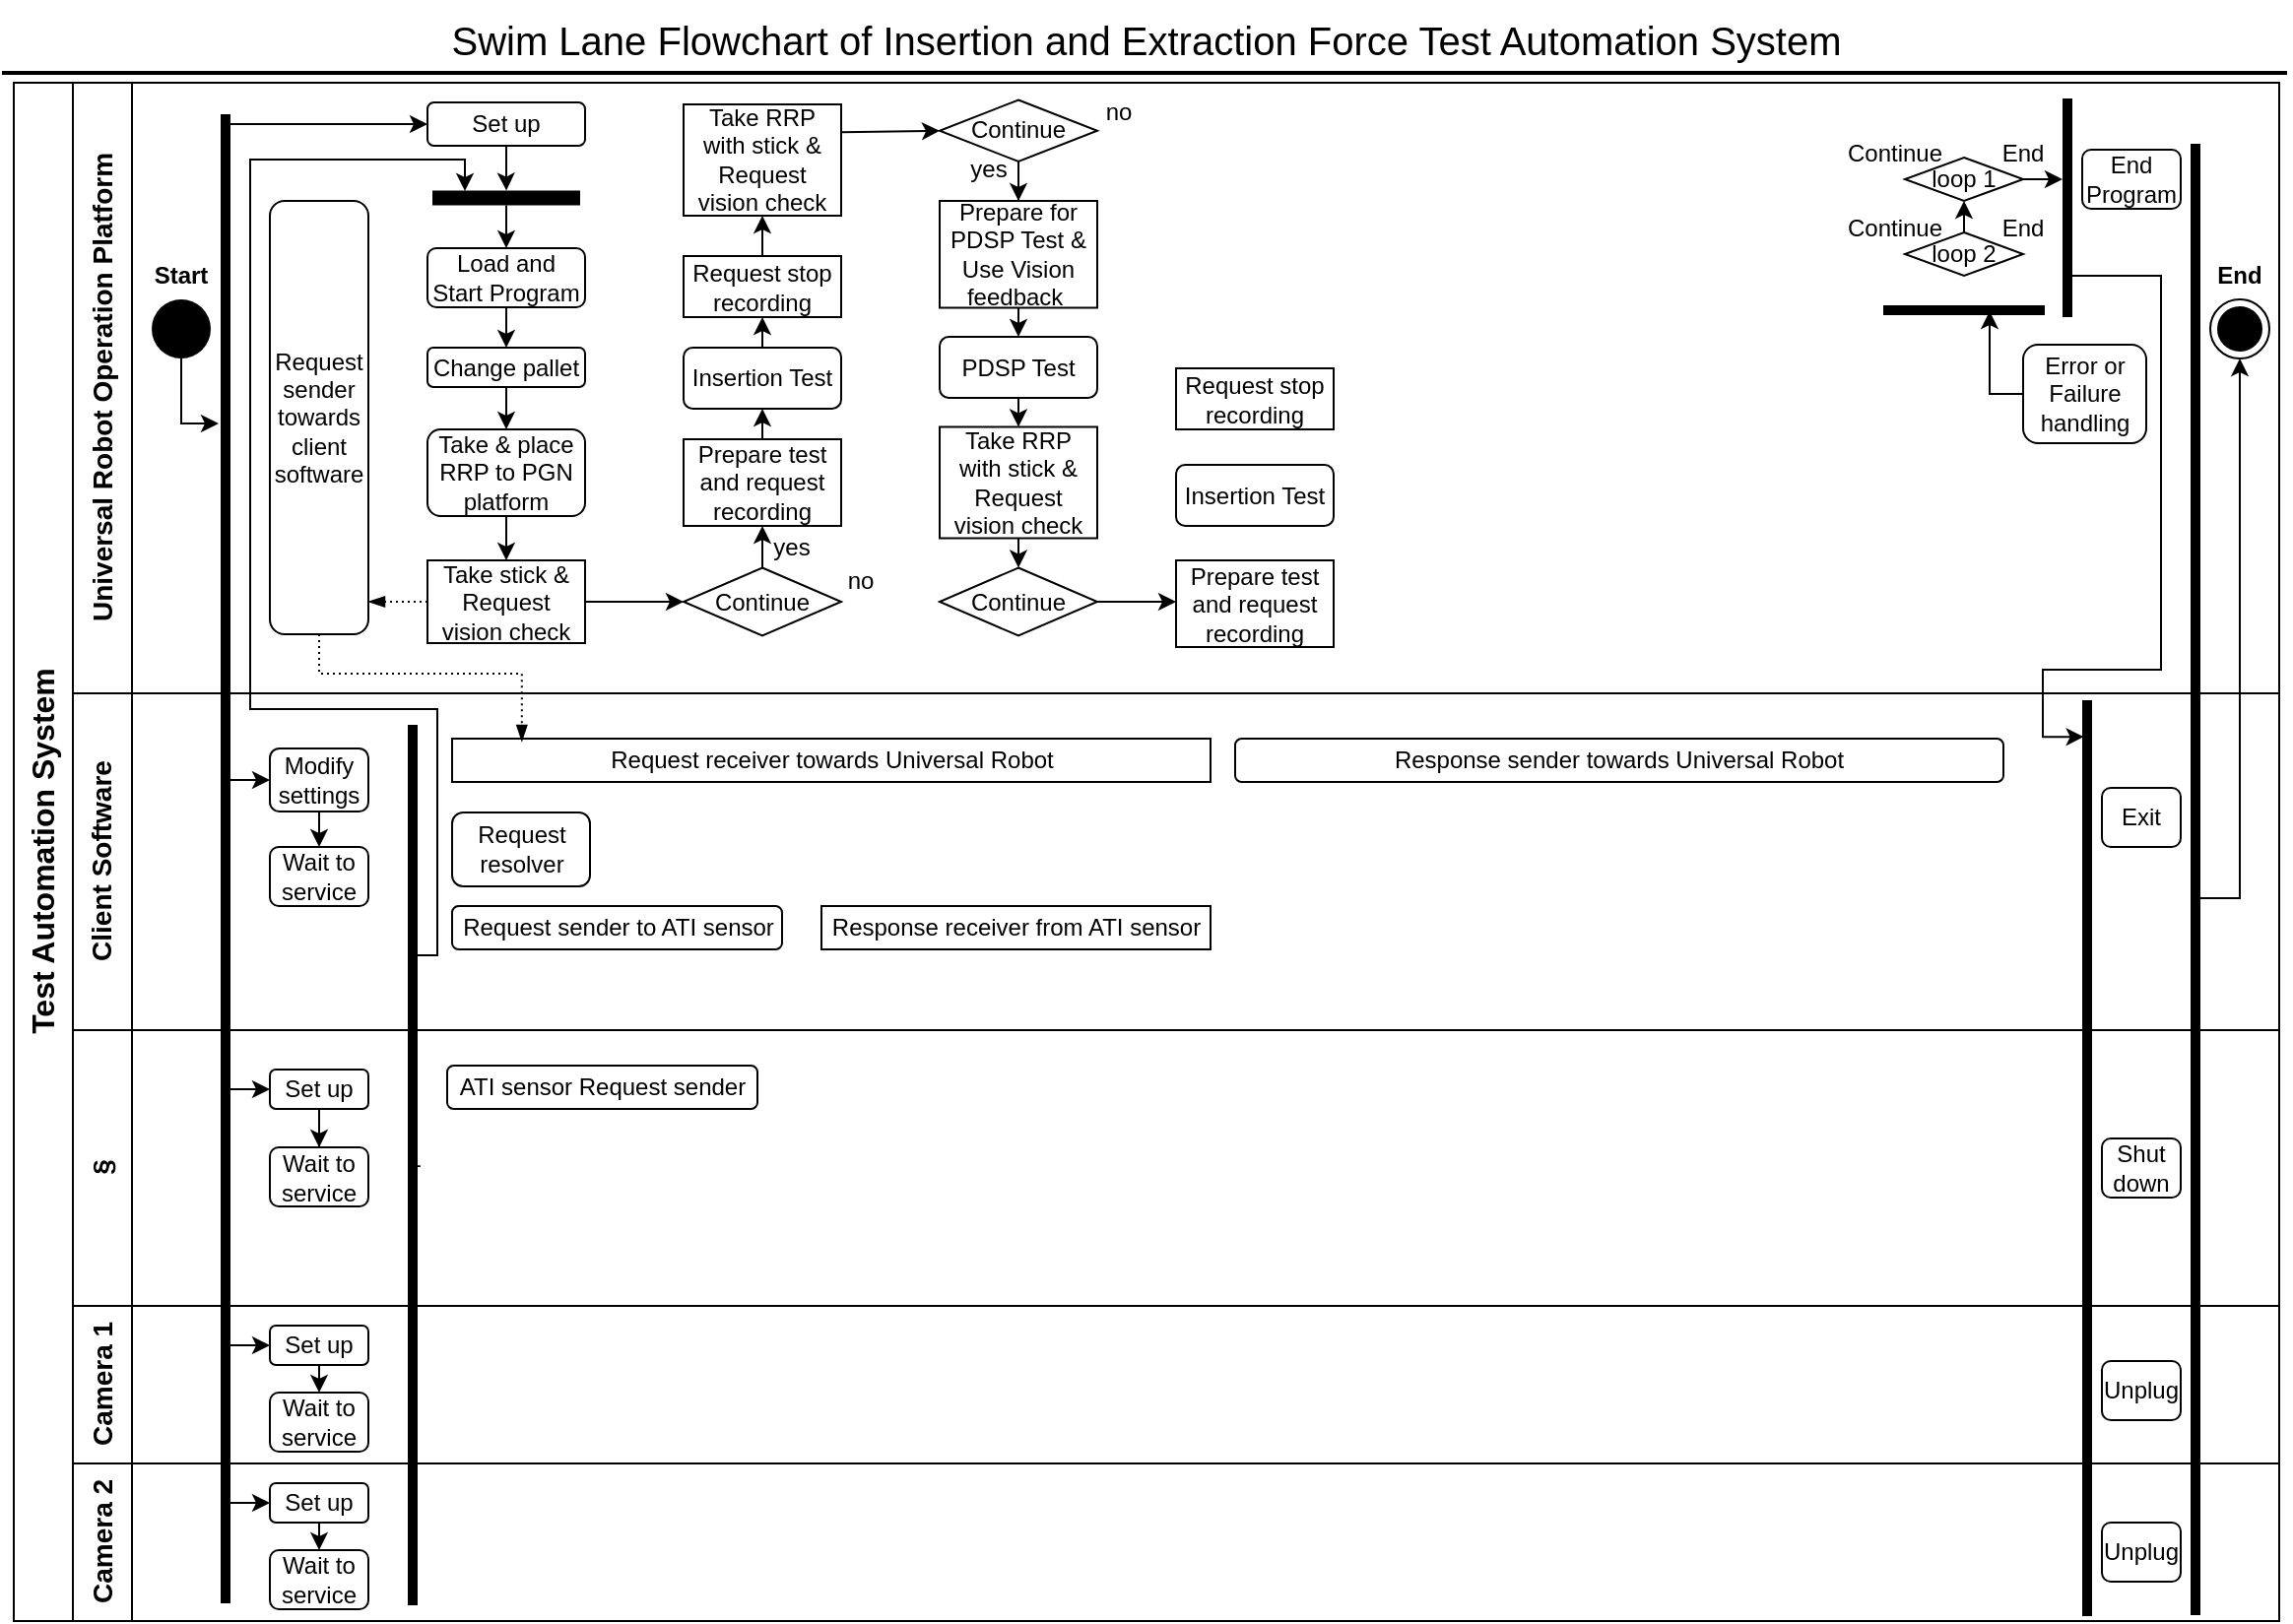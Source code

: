 <mxfile version="14.0.1" type="github">
  <diagram id="prtHgNgQTEPvFCAcTncT" name="Page-1">
    <mxGraphModel dx="1128" dy="597" grid="1" gridSize="10" guides="1" tooltips="1" connect="1" arrows="1" fold="1" page="1" pageScale="1" pageWidth="1169" pageHeight="827" math="0" shadow="0">
      <root>
        <mxCell id="0" />
        <mxCell id="1" parent="0" />
        <mxCell id="HfOS3BHASftBbdev7kgE-2" value="&lt;font style=&quot;font-size: 20px&quot;&gt;Swim Lane Flowchart of Insertion and Extraction Force Test Automation System&lt;/font&gt;" style="text;html=1;strokeColor=none;fillColor=none;align=center;verticalAlign=middle;whiteSpace=wrap;rounded=0;" parent="1" vertex="1">
          <mxGeometry x="10" width="1150" height="40" as="geometry" />
        </mxCell>
        <mxCell id="dNxyNK7c78bLwvsdeMH5-19" value="&lt;font style=&quot;font-size: 16px&quot;&gt;Test Automation System&lt;/font&gt;" style="swimlane;html=1;childLayout=stackLayout;resizeParent=1;resizeParentMax=0;horizontal=0;startSize=30;horizontalStack=0;direction=east;swimlaneLine=1;rounded=0;" parent="1" vertex="1">
          <mxGeometry x="10" y="42" width="1150" height="781" as="geometry">
            <mxRectangle x="10" y="120" width="30" height="440" as="alternateBounds" />
          </mxGeometry>
        </mxCell>
        <mxCell id="dNxyNK7c78bLwvsdeMH5-20" value="&lt;font style=&quot;font-size: 14px&quot;&gt;Universal Robot Operation Platform&lt;/font&gt;" style="swimlane;html=1;startSize=30;horizontal=0;direction=east;" parent="dNxyNK7c78bLwvsdeMH5-19" vertex="1">
          <mxGeometry x="30" width="1120" height="310" as="geometry">
            <mxRectangle x="30" width="1120" height="30" as="alternateBounds" />
          </mxGeometry>
        </mxCell>
        <mxCell id="nUQ44olHulVj-gxKj5vN-3" value="" style="ellipse;html=1;shape=endState;fillColor=#000000;" parent="dNxyNK7c78bLwvsdeMH5-20" vertex="1">
          <mxGeometry x="1085" y="110" width="30" height="30" as="geometry" />
        </mxCell>
        <mxCell id="nUQ44olHulVj-gxKj5vN-4" value="" style="ellipse;fillColor=#000000;strokeColor=none;" parent="dNxyNK7c78bLwvsdeMH5-20" vertex="1">
          <mxGeometry x="40" y="110" width="30" height="30" as="geometry" />
        </mxCell>
        <mxCell id="nUQ44olHulVj-gxKj5vN-5" value="Start" style="text;align=center;fontStyle=1;verticalAlign=middle;spacingLeft=3;spacingRight=3;strokeColor=none;rotatable=0;points=[[0,0.5],[1,0.5]];portConstraint=eastwest;" parent="dNxyNK7c78bLwvsdeMH5-20" vertex="1">
          <mxGeometry x="35" y="84" width="40" height="26" as="geometry" />
        </mxCell>
        <mxCell id="nUQ44olHulVj-gxKj5vN-6" value="End" style="text;align=center;fontStyle=1;verticalAlign=middle;spacingLeft=3;spacingRight=3;strokeColor=none;rotatable=0;points=[[0,0.5],[1,0.5]];portConstraint=eastwest;" parent="dNxyNK7c78bLwvsdeMH5-20" vertex="1">
          <mxGeometry x="1080" y="84" width="40" height="26" as="geometry" />
        </mxCell>
        <mxCell id="r1U6TLojHARvJoq6I-ag-4" style="edgeStyle=orthogonalEdgeStyle;rounded=0;orthogonalLoop=1;jettySize=auto;html=1;exitX=0.5;exitY=1;exitDx=0;exitDy=0;strokeColor=#000000;" parent="dNxyNK7c78bLwvsdeMH5-20" source="nUQ44olHulVj-gxKj5vN-67" target="nUQ44olHulVj-gxKj5vN-70" edge="1">
          <mxGeometry relative="1" as="geometry" />
        </mxCell>
        <mxCell id="nUQ44olHulVj-gxKj5vN-67" value="Set up" style="rounded=1;whiteSpace=wrap;html=1;strokeColor=#000000;" parent="dNxyNK7c78bLwvsdeMH5-20" vertex="1">
          <mxGeometry x="180" y="10" width="80" height="22" as="geometry" />
        </mxCell>
        <mxCell id="nUQ44olHulVj-gxKj5vN-70" value="" style="html=1;points=[];perimeter=orthogonalPerimeter;fillColor=#000000;strokeColor=none;rotation=90;" parent="dNxyNK7c78bLwvsdeMH5-20" vertex="1">
          <mxGeometry x="216.25" y="21" width="7.5" height="75" as="geometry" />
        </mxCell>
        <mxCell id="nUQ44olHulVj-gxKj5vN-74" value="" style="html=1;points=[];perimeter=orthogonalPerimeter;fillColor=#000000;strokeColor=none;" parent="dNxyNK7c78bLwvsdeMH5-20" vertex="1">
          <mxGeometry x="1010" y="8" width="5" height="111" as="geometry" />
        </mxCell>
        <mxCell id="r1U6TLojHARvJoq6I-ag-1" style="edgeStyle=orthogonalEdgeStyle;rounded=0;orthogonalLoop=1;jettySize=auto;html=1;exitX=1;exitY=0.5;exitDx=0;exitDy=0;" parent="dNxyNK7c78bLwvsdeMH5-20" source="nUQ44olHulVj-gxKj5vN-90" edge="1">
          <mxGeometry relative="1" as="geometry">
            <mxPoint x="1010" y="49" as="targetPoint" />
          </mxGeometry>
        </mxCell>
        <mxCell id="nUQ44olHulVj-gxKj5vN-90" value="loop 1" style="rhombus;whiteSpace=wrap;html=1;strokeColor=#000000;" parent="dNxyNK7c78bLwvsdeMH5-20" vertex="1">
          <mxGeometry x="930" y="38" width="60" height="22" as="geometry" />
        </mxCell>
        <mxCell id="nUQ44olHulVj-gxKj5vN-93" style="edgeStyle=none;rounded=1;orthogonalLoop=1;jettySize=auto;html=1;exitX=0.5;exitY=0;exitDx=0;exitDy=0;entryX=0.5;entryY=1;entryDx=0;entryDy=0;" parent="dNxyNK7c78bLwvsdeMH5-20" source="nUQ44olHulVj-gxKj5vN-92" target="nUQ44olHulVj-gxKj5vN-90" edge="1">
          <mxGeometry relative="1" as="geometry" />
        </mxCell>
        <mxCell id="nUQ44olHulVj-gxKj5vN-92" value="loop 2" style="rhombus;whiteSpace=wrap;html=1;strokeColor=#000000;" parent="dNxyNK7c78bLwvsdeMH5-20" vertex="1">
          <mxGeometry x="930" y="76" width="60" height="22" as="geometry" />
        </mxCell>
        <mxCell id="nUQ44olHulVj-gxKj5vN-94" value="End" style="text;html=1;strokeColor=none;fillColor=none;align=center;verticalAlign=middle;whiteSpace=wrap;rounded=0;" parent="dNxyNK7c78bLwvsdeMH5-20" vertex="1">
          <mxGeometry x="970" y="26" width="40" height="20" as="geometry" />
        </mxCell>
        <mxCell id="nUQ44olHulVj-gxKj5vN-95" value="End" style="text;html=1;strokeColor=none;fillColor=none;align=center;verticalAlign=middle;whiteSpace=wrap;rounded=0;" parent="dNxyNK7c78bLwvsdeMH5-20" vertex="1">
          <mxGeometry x="970" y="67.5" width="40" height="13" as="geometry" />
        </mxCell>
        <mxCell id="nUQ44olHulVj-gxKj5vN-99" style="edgeStyle=orthogonalEdgeStyle;rounded=1;orthogonalLoop=1;jettySize=auto;html=1;exitX=0.5;exitY=1;exitDx=0;exitDy=0;entryX=0.5;entryY=0;entryDx=0;entryDy=0;" parent="dNxyNK7c78bLwvsdeMH5-20" source="nUQ44olHulVj-gxKj5vN-97" target="nUQ44olHulVj-gxKj5vN-98" edge="1">
          <mxGeometry relative="1" as="geometry" />
        </mxCell>
        <mxCell id="nUQ44olHulVj-gxKj5vN-97" value="Load and Start Program" style="rounded=1;whiteSpace=wrap;html=1;strokeColor=#000000;" parent="dNxyNK7c78bLwvsdeMH5-20" vertex="1">
          <mxGeometry x="180" y="84" width="80" height="30" as="geometry" />
        </mxCell>
        <mxCell id="nUQ44olHulVj-gxKj5vN-105" style="edgeStyle=orthogonalEdgeStyle;rounded=1;orthogonalLoop=1;jettySize=auto;html=1;exitX=0.5;exitY=1;exitDx=0;exitDy=0;entryX=0.5;entryY=0;entryDx=0;entryDy=0;" parent="dNxyNK7c78bLwvsdeMH5-20" source="nUQ44olHulVj-gxKj5vN-98" target="nUQ44olHulVj-gxKj5vN-104" edge="1">
          <mxGeometry relative="1" as="geometry" />
        </mxCell>
        <mxCell id="nUQ44olHulVj-gxKj5vN-98" value="Change pallet" style="rounded=1;whiteSpace=wrap;html=1;strokeColor=#000000;" parent="dNxyNK7c78bLwvsdeMH5-20" vertex="1">
          <mxGeometry x="180" y="134.5" width="80" height="20" as="geometry" />
        </mxCell>
        <mxCell id="nUQ44olHulVj-gxKj5vN-100" value="" style="endArrow=classic;html=1;entryX=0.5;entryY=0;entryDx=0;entryDy=0;" parent="dNxyNK7c78bLwvsdeMH5-20" source="nUQ44olHulVj-gxKj5vN-70" target="nUQ44olHulVj-gxKj5vN-97" edge="1">
          <mxGeometry width="50" height="50" relative="1" as="geometry">
            <mxPoint x="310" y="89.25" as="sourcePoint" />
            <mxPoint x="360" y="39.25" as="targetPoint" />
          </mxGeometry>
        </mxCell>
        <mxCell id="nUQ44olHulVj-gxKj5vN-102" value="Continue" style="text;html=1;strokeColor=none;fillColor=none;align=center;verticalAlign=middle;whiteSpace=wrap;rounded=0;" parent="dNxyNK7c78bLwvsdeMH5-20" vertex="1">
          <mxGeometry x="900" y="32" width="50" height="8" as="geometry" />
        </mxCell>
        <mxCell id="mG6_NIqGRWCfFRHksOBy-77" style="edgeStyle=orthogonalEdgeStyle;rounded=0;jumpStyle=arc;orthogonalLoop=1;jettySize=auto;html=1;exitX=0.5;exitY=1;exitDx=0;exitDy=0;entryX=0.5;entryY=0;entryDx=0;entryDy=0;endArrow=classic;endFill=1;" edge="1" parent="dNxyNK7c78bLwvsdeMH5-20" source="nUQ44olHulVj-gxKj5vN-104" target="r1U6TLojHARvJoq6I-ag-5">
          <mxGeometry relative="1" as="geometry" />
        </mxCell>
        <mxCell id="nUQ44olHulVj-gxKj5vN-104" value="Take &amp;amp; place RRP to PGN platform" style="rounded=1;whiteSpace=wrap;html=1;strokeColor=#000000;" parent="dNxyNK7c78bLwvsdeMH5-20" vertex="1">
          <mxGeometry x="180" y="176" width="80" height="44" as="geometry" />
        </mxCell>
        <mxCell id="nUQ44olHulVj-gxKj5vN-107" value="Continue" style="text;html=1;strokeColor=none;fillColor=none;align=center;verticalAlign=middle;whiteSpace=wrap;rounded=0;" parent="dNxyNK7c78bLwvsdeMH5-20" vertex="1">
          <mxGeometry x="900" y="66.5" width="50" height="15" as="geometry" />
        </mxCell>
        <mxCell id="nUQ44olHulVj-gxKj5vN-110" value="End Program" style="rounded=1;whiteSpace=wrap;html=1;strokeColor=#000000;" parent="dNxyNK7c78bLwvsdeMH5-20" vertex="1">
          <mxGeometry x="1020" y="34" width="50" height="30" as="geometry" />
        </mxCell>
        <mxCell id="mG6_NIqGRWCfFRHksOBy-78" style="edgeStyle=orthogonalEdgeStyle;rounded=0;jumpStyle=arc;orthogonalLoop=1;jettySize=auto;html=1;exitX=0;exitY=0.5;exitDx=0;exitDy=0;entryX=1;entryY=0.925;entryDx=0;entryDy=0;entryPerimeter=0;endArrow=blockThin;endFill=1;dashed=1;dashPattern=1 2;" edge="1" parent="dNxyNK7c78bLwvsdeMH5-20" source="r1U6TLojHARvJoq6I-ag-5" target="mG6_NIqGRWCfFRHksOBy-71">
          <mxGeometry relative="1" as="geometry" />
        </mxCell>
        <mxCell id="mG6_NIqGRWCfFRHksOBy-84" style="edgeStyle=orthogonalEdgeStyle;rounded=0;jumpStyle=arc;orthogonalLoop=1;jettySize=auto;html=1;exitX=1;exitY=0.5;exitDx=0;exitDy=0;entryX=0;entryY=0.5;entryDx=0;entryDy=0;endArrow=classic;endFill=1;" edge="1" parent="dNxyNK7c78bLwvsdeMH5-20" source="r1U6TLojHARvJoq6I-ag-5" target="r1U6TLojHARvJoq6I-ag-26">
          <mxGeometry relative="1" as="geometry" />
        </mxCell>
        <mxCell id="r1U6TLojHARvJoq6I-ag-5" value="Take stick &amp;amp; Request vision check" style="rounded=0;whiteSpace=wrap;html=1;strokeColor=#000000;" parent="dNxyNK7c78bLwvsdeMH5-20" vertex="1">
          <mxGeometry x="180" y="242.5" width="80" height="42" as="geometry" />
        </mxCell>
        <mxCell id="r1U6TLojHARvJoq6I-ag-17" value="Error or Failure handling" style="rounded=1;whiteSpace=wrap;html=1;strokeColor=#000000;" parent="dNxyNK7c78bLwvsdeMH5-20" vertex="1">
          <mxGeometry x="990" y="133" width="62.5" height="50" as="geometry" />
        </mxCell>
        <mxCell id="r1U6TLojHARvJoq6I-ag-21" value="" style="html=1;points=[];perimeter=orthogonalPerimeter;fillColor=#000000;strokeColor=none;rotation=-90;" parent="dNxyNK7c78bLwvsdeMH5-20" vertex="1">
          <mxGeometry x="957.5" y="74.5" width="5" height="82" as="geometry" />
        </mxCell>
        <mxCell id="r1U6TLojHARvJoq6I-ag-20" style="edgeStyle=orthogonalEdgeStyle;rounded=0;orthogonalLoop=1;jettySize=auto;html=1;endArrow=classic;endFill=1;strokeColor=#000000;exitX=0;exitY=0.5;exitDx=0;exitDy=0;" parent="dNxyNK7c78bLwvsdeMH5-20" source="r1U6TLojHARvJoq6I-ag-17" edge="1">
          <mxGeometry relative="1" as="geometry">
            <mxPoint x="973" y="116" as="targetPoint" />
            <mxPoint x="980" y="148" as="sourcePoint" />
            <Array as="points">
              <mxPoint x="990" y="158" />
              <mxPoint x="973" y="158" />
            </Array>
          </mxGeometry>
        </mxCell>
        <mxCell id="mG6_NIqGRWCfFRHksOBy-88" style="edgeStyle=orthogonalEdgeStyle;rounded=0;jumpStyle=arc;orthogonalLoop=1;jettySize=auto;html=1;exitX=0.5;exitY=0;exitDx=0;exitDy=0;entryX=0.5;entryY=1;entryDx=0;entryDy=0;endArrow=classic;endFill=1;" edge="1" parent="dNxyNK7c78bLwvsdeMH5-20" source="r1U6TLojHARvJoq6I-ag-26" target="r1U6TLojHARvJoq6I-ag-31">
          <mxGeometry relative="1" as="geometry" />
        </mxCell>
        <mxCell id="r1U6TLojHARvJoq6I-ag-26" value="Continue" style="rhombus;whiteSpace=wrap;html=1;" parent="dNxyNK7c78bLwvsdeMH5-20" vertex="1">
          <mxGeometry x="310" y="246.25" width="80" height="34.5" as="geometry" />
        </mxCell>
        <mxCell id="r1U6TLojHARvJoq6I-ag-30" value="no" style="text;html=1;strokeColor=none;fillColor=none;align=center;verticalAlign=middle;whiteSpace=wrap;rounded=0;" parent="dNxyNK7c78bLwvsdeMH5-20" vertex="1">
          <mxGeometry x="390" y="242.5" width="20" height="20" as="geometry" />
        </mxCell>
        <mxCell id="mG6_NIqGRWCfFRHksOBy-90" style="edgeStyle=orthogonalEdgeStyle;rounded=0;jumpStyle=arc;orthogonalLoop=1;jettySize=auto;html=1;exitX=0.5;exitY=0;exitDx=0;exitDy=0;entryX=0.5;entryY=1;entryDx=0;entryDy=0;endArrow=classic;endFill=1;" edge="1" parent="dNxyNK7c78bLwvsdeMH5-20" source="r1U6TLojHARvJoq6I-ag-31" target="r1U6TLojHARvJoq6I-ag-150">
          <mxGeometry relative="1" as="geometry" />
        </mxCell>
        <mxCell id="r1U6TLojHARvJoq6I-ag-31" value="Prepare test and request recording" style="rounded=0;whiteSpace=wrap;html=1;strokeColor=#000000;" parent="dNxyNK7c78bLwvsdeMH5-20" vertex="1">
          <mxGeometry x="310" y="181" width="80" height="44" as="geometry" />
        </mxCell>
        <mxCell id="r1U6TLojHARvJoq6I-ag-33" value="yes" style="text;html=1;strokeColor=none;fillColor=none;align=center;verticalAlign=middle;whiteSpace=wrap;rounded=0;" parent="dNxyNK7c78bLwvsdeMH5-20" vertex="1">
          <mxGeometry x="350" y="226.25" width="30" height="20" as="geometry" />
        </mxCell>
        <mxCell id="mG6_NIqGRWCfFRHksOBy-91" style="edgeStyle=orthogonalEdgeStyle;rounded=0;jumpStyle=arc;orthogonalLoop=1;jettySize=auto;html=1;exitX=0.5;exitY=0;exitDx=0;exitDy=0;entryX=0.5;entryY=1;entryDx=0;entryDy=0;endArrow=classic;endFill=1;" edge="1" parent="dNxyNK7c78bLwvsdeMH5-20" source="r1U6TLojHARvJoq6I-ag-150" target="r1U6TLojHARvJoq6I-ag-152">
          <mxGeometry relative="1" as="geometry" />
        </mxCell>
        <mxCell id="r1U6TLojHARvJoq6I-ag-150" value="Insertion Test" style="rounded=1;whiteSpace=wrap;html=1;strokeColor=#000000;" parent="dNxyNK7c78bLwvsdeMH5-20" vertex="1">
          <mxGeometry x="310" y="134.5" width="80" height="31" as="geometry" />
        </mxCell>
        <mxCell id="mG6_NIqGRWCfFRHksOBy-95" style="edgeStyle=orthogonalEdgeStyle;rounded=0;jumpStyle=arc;orthogonalLoop=1;jettySize=auto;html=1;exitX=0.5;exitY=0;exitDx=0;exitDy=0;entryX=0.5;entryY=1;entryDx=0;entryDy=0;endArrow=classic;endFill=1;" edge="1" parent="dNxyNK7c78bLwvsdeMH5-20" source="r1U6TLojHARvJoq6I-ag-152" target="mG6_NIqGRWCfFRHksOBy-55">
          <mxGeometry relative="1" as="geometry" />
        </mxCell>
        <mxCell id="r1U6TLojHARvJoq6I-ag-152" value="Request stop recording" style="rounded=0;whiteSpace=wrap;html=1;strokeColor=#000000;" parent="dNxyNK7c78bLwvsdeMH5-20" vertex="1">
          <mxGeometry x="310" y="88" width="80" height="31" as="geometry" />
        </mxCell>
        <mxCell id="mG6_NIqGRWCfFRHksOBy-108" style="edgeStyle=orthogonalEdgeStyle;rounded=0;jumpStyle=arc;orthogonalLoop=1;jettySize=auto;html=1;exitX=0.5;exitY=1;exitDx=0;exitDy=0;entryX=0.5;entryY=0;entryDx=0;entryDy=0;endArrow=classic;endFill=1;" edge="1" parent="dNxyNK7c78bLwvsdeMH5-20" source="mG6_NIqGRWCfFRHksOBy-2" target="mG6_NIqGRWCfFRHksOBy-107">
          <mxGeometry relative="1" as="geometry" />
        </mxCell>
        <mxCell id="mG6_NIqGRWCfFRHksOBy-2" value="Prepare for PDSP Test &amp;amp; Use Vision feedback&amp;nbsp;" style="rounded=0;whiteSpace=wrap;html=1;strokeColor=#000000;" vertex="1" parent="dNxyNK7c78bLwvsdeMH5-20">
          <mxGeometry x="440" y="60" width="80" height="54.25" as="geometry" />
        </mxCell>
        <mxCell id="mG6_NIqGRWCfFRHksOBy-101" style="edgeStyle=orthogonalEdgeStyle;rounded=0;jumpStyle=arc;orthogonalLoop=1;jettySize=auto;html=1;exitX=1;exitY=0.25;exitDx=0;exitDy=0;entryX=0;entryY=0.5;entryDx=0;entryDy=0;endArrow=classic;endFill=1;" edge="1" parent="dNxyNK7c78bLwvsdeMH5-20" source="mG6_NIqGRWCfFRHksOBy-55" target="mG6_NIqGRWCfFRHksOBy-62">
          <mxGeometry relative="1" as="geometry" />
        </mxCell>
        <mxCell id="mG6_NIqGRWCfFRHksOBy-55" value="Take RRP with stick &amp;amp; Request vision check" style="rounded=0;whiteSpace=wrap;html=1;strokeColor=#000000;" vertex="1" parent="dNxyNK7c78bLwvsdeMH5-20">
          <mxGeometry x="310" y="11" width="80" height="56.5" as="geometry" />
        </mxCell>
        <mxCell id="mG6_NIqGRWCfFRHksOBy-106" style="edgeStyle=orthogonalEdgeStyle;rounded=0;jumpStyle=arc;orthogonalLoop=1;jettySize=auto;html=1;exitX=0.5;exitY=1;exitDx=0;exitDy=0;endArrow=classic;endFill=1;" edge="1" parent="dNxyNK7c78bLwvsdeMH5-20" source="mG6_NIqGRWCfFRHksOBy-62" target="mG6_NIqGRWCfFRHksOBy-2">
          <mxGeometry relative="1" as="geometry" />
        </mxCell>
        <mxCell id="mG6_NIqGRWCfFRHksOBy-62" value="Continue" style="rhombus;whiteSpace=wrap;html=1;" vertex="1" parent="dNxyNK7c78bLwvsdeMH5-20">
          <mxGeometry x="440" y="8.75" width="80" height="31.25" as="geometry" />
        </mxCell>
        <mxCell id="mG6_NIqGRWCfFRHksOBy-71" value="Request sender towards client software" style="rounded=1;whiteSpace=wrap;html=1;" vertex="1" parent="dNxyNK7c78bLwvsdeMH5-20">
          <mxGeometry x="100" y="60" width="50" height="220" as="geometry" />
        </mxCell>
        <mxCell id="mG6_NIqGRWCfFRHksOBy-102" value="yes" style="text;html=1;strokeColor=none;fillColor=none;align=center;verticalAlign=middle;whiteSpace=wrap;rounded=0;" vertex="1" parent="dNxyNK7c78bLwvsdeMH5-20">
          <mxGeometry x="450" y="34" width="30" height="20" as="geometry" />
        </mxCell>
        <mxCell id="mG6_NIqGRWCfFRHksOBy-103" value="no" style="text;html=1;strokeColor=none;fillColor=none;align=center;verticalAlign=middle;whiteSpace=wrap;rounded=0;" vertex="1" parent="dNxyNK7c78bLwvsdeMH5-20">
          <mxGeometry x="521" y="5" width="20" height="20" as="geometry" />
        </mxCell>
        <mxCell id="mG6_NIqGRWCfFRHksOBy-110" style="edgeStyle=orthogonalEdgeStyle;rounded=0;jumpStyle=arc;orthogonalLoop=1;jettySize=auto;html=1;exitX=0.5;exitY=1;exitDx=0;exitDy=0;entryX=0.5;entryY=0;entryDx=0;entryDy=0;endArrow=classic;endFill=1;" edge="1" parent="dNxyNK7c78bLwvsdeMH5-20" source="mG6_NIqGRWCfFRHksOBy-107" target="mG6_NIqGRWCfFRHksOBy-109">
          <mxGeometry relative="1" as="geometry" />
        </mxCell>
        <mxCell id="mG6_NIqGRWCfFRHksOBy-107" value="PDSP Test" style="rounded=1;whiteSpace=wrap;html=1;strokeColor=#000000;" vertex="1" parent="dNxyNK7c78bLwvsdeMH5-20">
          <mxGeometry x="440" y="129" width="80" height="31" as="geometry" />
        </mxCell>
        <mxCell id="mG6_NIqGRWCfFRHksOBy-112" style="edgeStyle=orthogonalEdgeStyle;rounded=0;jumpStyle=arc;orthogonalLoop=1;jettySize=auto;html=1;exitX=0.5;exitY=1;exitDx=0;exitDy=0;entryX=0.5;entryY=0;entryDx=0;entryDy=0;endArrow=classic;endFill=1;" edge="1" parent="dNxyNK7c78bLwvsdeMH5-20" source="mG6_NIqGRWCfFRHksOBy-109" target="mG6_NIqGRWCfFRHksOBy-111">
          <mxGeometry relative="1" as="geometry" />
        </mxCell>
        <mxCell id="mG6_NIqGRWCfFRHksOBy-109" value="Take RRP with stick &amp;amp; Request vision check" style="rounded=0;whiteSpace=wrap;html=1;strokeColor=#000000;" vertex="1" parent="dNxyNK7c78bLwvsdeMH5-20">
          <mxGeometry x="440" y="174.75" width="80" height="56.5" as="geometry" />
        </mxCell>
        <mxCell id="mG6_NIqGRWCfFRHksOBy-117" style="edgeStyle=orthogonalEdgeStyle;rounded=0;jumpStyle=arc;orthogonalLoop=1;jettySize=auto;html=1;exitX=1;exitY=0.5;exitDx=0;exitDy=0;entryX=0;entryY=0.5;entryDx=0;entryDy=0;endArrow=classic;endFill=1;" edge="1" parent="dNxyNK7c78bLwvsdeMH5-20" source="mG6_NIqGRWCfFRHksOBy-111">
          <mxGeometry relative="1" as="geometry">
            <mxPoint x="560" y="263.5" as="targetPoint" />
          </mxGeometry>
        </mxCell>
        <mxCell id="mG6_NIqGRWCfFRHksOBy-111" value="Continue" style="rhombus;whiteSpace=wrap;html=1;" vertex="1" parent="dNxyNK7c78bLwvsdeMH5-20">
          <mxGeometry x="440" y="246.25" width="80" height="34.5" as="geometry" />
        </mxCell>
        <mxCell id="mG6_NIqGRWCfFRHksOBy-118" value="Prepare test and request recording" style="rounded=0;whiteSpace=wrap;html=1;strokeColor=#000000;" vertex="1" parent="dNxyNK7c78bLwvsdeMH5-20">
          <mxGeometry x="560" y="242.5" width="80" height="44" as="geometry" />
        </mxCell>
        <mxCell id="mG6_NIqGRWCfFRHksOBy-119" value="Insertion Test" style="rounded=1;whiteSpace=wrap;html=1;strokeColor=#000000;" vertex="1" parent="dNxyNK7c78bLwvsdeMH5-20">
          <mxGeometry x="560" y="194" width="80" height="31" as="geometry" />
        </mxCell>
        <mxCell id="mG6_NIqGRWCfFRHksOBy-120" value="Request stop recording" style="rounded=0;whiteSpace=wrap;html=1;strokeColor=#000000;" vertex="1" parent="dNxyNK7c78bLwvsdeMH5-20">
          <mxGeometry x="560" y="145" width="80" height="31" as="geometry" />
        </mxCell>
        <mxCell id="dNxyNK7c78bLwvsdeMH5-21" value="&lt;font style=&quot;font-size: 14px&quot;&gt;Client Software&lt;/font&gt;" style="swimlane;html=1;startSize=30;horizontal=0;direction=east;" parent="dNxyNK7c78bLwvsdeMH5-19" vertex="1">
          <mxGeometry x="30" y="310" width="1120" height="171" as="geometry">
            <mxRectangle x="30" y="280" width="1120" height="30" as="alternateBounds" />
          </mxGeometry>
        </mxCell>
        <mxCell id="nUQ44olHulVj-gxKj5vN-8" value="" style="html=1;points=[];perimeter=orthogonalPerimeter;fillColor=#000000;strokeColor=none;" parent="dNxyNK7c78bLwvsdeMH5-21" vertex="1">
          <mxGeometry x="75" y="-294" width="5" height="756" as="geometry" />
        </mxCell>
        <mxCell id="nUQ44olHulVj-gxKj5vN-65" style="edgeStyle=orthogonalEdgeStyle;rounded=0;orthogonalLoop=1;jettySize=auto;html=1;exitX=0.5;exitY=1;exitDx=0;exitDy=0;entryX=0.5;entryY=0;entryDx=0;entryDy=0;" parent="dNxyNK7c78bLwvsdeMH5-21" source="nUQ44olHulVj-gxKj5vN-62" target="nUQ44olHulVj-gxKj5vN-64" edge="1">
          <mxGeometry relative="1" as="geometry" />
        </mxCell>
        <mxCell id="nUQ44olHulVj-gxKj5vN-62" value="Modify settings" style="rounded=1;whiteSpace=wrap;html=1;strokeColor=#000000;" parent="dNxyNK7c78bLwvsdeMH5-21" vertex="1">
          <mxGeometry x="100" y="28" width="50" height="32" as="geometry" />
        </mxCell>
        <mxCell id="nUQ44olHulVj-gxKj5vN-63" value="" style="endArrow=classic;html=1;entryX=0;entryY=0.5;entryDx=0;entryDy=0;" parent="dNxyNK7c78bLwvsdeMH5-21" source="nUQ44olHulVj-gxKj5vN-8" target="nUQ44olHulVj-gxKj5vN-62" edge="1">
          <mxGeometry width="50" height="50" relative="1" as="geometry">
            <mxPoint x="90" y="220" as="sourcePoint" />
            <mxPoint x="110" y="220" as="targetPoint" />
          </mxGeometry>
        </mxCell>
        <mxCell id="nUQ44olHulVj-gxKj5vN-64" value="Wait to service" style="rounded=1;whiteSpace=wrap;html=1;strokeColor=#000000;" parent="dNxyNK7c78bLwvsdeMH5-21" vertex="1">
          <mxGeometry x="100" y="78" width="50" height="30" as="geometry" />
        </mxCell>
        <mxCell id="nUQ44olHulVj-gxKj5vN-76" value="Exit" style="rounded=1;whiteSpace=wrap;html=1;strokeColor=#000000;" parent="dNxyNK7c78bLwvsdeMH5-21" vertex="1">
          <mxGeometry x="1030" y="48" width="40" height="30" as="geometry" />
        </mxCell>
        <mxCell id="r1U6TLojHARvJoq6I-ag-7" value="Request receiver towards Universal Robot" style="rounded=0;whiteSpace=wrap;html=1;" parent="dNxyNK7c78bLwvsdeMH5-21" vertex="1">
          <mxGeometry x="192.5" y="23" width="385" height="22" as="geometry" />
        </mxCell>
        <mxCell id="r1U6TLojHARvJoq6I-ag-37" value="Response sender towards Universal Robot" style="rounded=1;whiteSpace=wrap;html=1;" parent="dNxyNK7c78bLwvsdeMH5-21" vertex="1">
          <mxGeometry x="590" y="23" width="390" height="22" as="geometry" />
        </mxCell>
        <mxCell id="r1U6TLojHARvJoq6I-ag-45" value="Request resolver" style="rounded=1;whiteSpace=wrap;html=1;" parent="dNxyNK7c78bLwvsdeMH5-21" vertex="1">
          <mxGeometry x="192.5" y="60.5" width="70" height="37.5" as="geometry" />
        </mxCell>
        <mxCell id="r1U6TLojHARvJoq6I-ag-144" value="Request sender to ATI sensor" style="rounded=1;whiteSpace=wrap;html=1;glass=0;" parent="dNxyNK7c78bLwvsdeMH5-21" vertex="1">
          <mxGeometry x="192.5" y="108" width="167.5" height="22" as="geometry" />
        </mxCell>
        <mxCell id="r1U6TLojHARvJoq6I-ag-146" value="Response receiver from ATI sensor" style="rounded=0;whiteSpace=wrap;html=1;glass=0;" parent="dNxyNK7c78bLwvsdeMH5-21" vertex="1">
          <mxGeometry x="380" y="108" width="197.5" height="22" as="geometry" />
        </mxCell>
        <mxCell id="dNxyNK7c78bLwvsdeMH5-22" value="&lt;font style=&quot;font-size: 14px&quot;&gt;§&lt;/font&gt;" style="swimlane;html=1;startSize=30;horizontal=0;direction=east;" parent="dNxyNK7c78bLwvsdeMH5-19" vertex="1">
          <mxGeometry x="30" y="481" width="1120" height="140" as="geometry">
            <mxRectangle x="30" y="470" width="1120" height="30" as="alternateBounds" />
          </mxGeometry>
        </mxCell>
        <mxCell id="nUQ44olHulVj-gxKj5vN-50" style="edgeStyle=orthogonalEdgeStyle;rounded=0;orthogonalLoop=1;jettySize=auto;html=1;exitX=0.5;exitY=1;exitDx=0;exitDy=0;" parent="dNxyNK7c78bLwvsdeMH5-22" source="nUQ44olHulVj-gxKj5vN-25" target="nUQ44olHulVj-gxKj5vN-28" edge="1">
          <mxGeometry relative="1" as="geometry" />
        </mxCell>
        <mxCell id="nUQ44olHulVj-gxKj5vN-25" value="Set up" style="rounded=1;whiteSpace=wrap;html=1;strokeColor=#000000;" parent="dNxyNK7c78bLwvsdeMH5-22" vertex="1">
          <mxGeometry x="100" y="20" width="50" height="20" as="geometry" />
        </mxCell>
        <mxCell id="nUQ44olHulVj-gxKj5vN-28" value="Wait to service" style="rounded=1;whiteSpace=wrap;html=1;strokeColor=#000000;" parent="dNxyNK7c78bLwvsdeMH5-22" vertex="1">
          <mxGeometry x="100" y="59.5" width="50" height="30" as="geometry" />
        </mxCell>
        <mxCell id="nUQ44olHulVj-gxKj5vN-72" value="" style="html=1;points=[];perimeter=orthogonalPerimeter;fillColor=#000000;strokeColor=none;" parent="dNxyNK7c78bLwvsdeMH5-22" vertex="1">
          <mxGeometry x="1075" y="-450" width="5" height="747" as="geometry" />
        </mxCell>
        <mxCell id="nUQ44olHulVj-gxKj5vN-75" value="" style="html=1;points=[];perimeter=orthogonalPerimeter;fillColor=#000000;strokeColor=none;" parent="dNxyNK7c78bLwvsdeMH5-22" vertex="1">
          <mxGeometry x="1020" y="-167.5" width="5" height="465" as="geometry" />
        </mxCell>
        <mxCell id="nUQ44olHulVj-gxKj5vN-80" value="Shut down" style="rounded=1;whiteSpace=wrap;html=1;strokeColor=#000000;" parent="dNxyNK7c78bLwvsdeMH5-22" vertex="1">
          <mxGeometry x="1030" y="55" width="40" height="30" as="geometry" />
        </mxCell>
        <mxCell id="r1U6TLojHARvJoq6I-ag-147" value="ATI sensor Request sender" style="rounded=1;whiteSpace=wrap;html=1;glass=0;" parent="dNxyNK7c78bLwvsdeMH5-22" vertex="1">
          <mxGeometry x="190" y="18" width="157.5" height="22" as="geometry" />
        </mxCell>
        <mxCell id="HfOS3BHASftBbdev7kgE-7" value="&lt;font style=&quot;font-size: 14px&quot;&gt;Camera 1&lt;/font&gt;" style="swimlane;html=1;startSize=30;horizontal=0;direction=east;" parent="dNxyNK7c78bLwvsdeMH5-19" vertex="1">
          <mxGeometry x="30" y="621" width="1120" height="80" as="geometry">
            <mxRectangle x="30" y="600" width="1120" height="30" as="alternateBounds" />
          </mxGeometry>
        </mxCell>
        <mxCell id="nUQ44olHulVj-gxKj5vN-52" style="edgeStyle=orthogonalEdgeStyle;rounded=0;orthogonalLoop=1;jettySize=auto;html=1;exitX=0.5;exitY=1;exitDx=0;exitDy=0;entryX=0.5;entryY=0;entryDx=0;entryDy=0;" parent="HfOS3BHASftBbdev7kgE-7" source="nUQ44olHulVj-gxKj5vN-26" target="nUQ44olHulVj-gxKj5vN-46" edge="1">
          <mxGeometry relative="1" as="geometry" />
        </mxCell>
        <mxCell id="nUQ44olHulVj-gxKj5vN-26" value="Set up" style="rounded=1;whiteSpace=wrap;html=1;strokeColor=#000000;" parent="HfOS3BHASftBbdev7kgE-7" vertex="1">
          <mxGeometry x="100" y="10" width="50" height="20" as="geometry" />
        </mxCell>
        <mxCell id="nUQ44olHulVj-gxKj5vN-46" value="Wait to service" style="rounded=1;whiteSpace=wrap;html=1;strokeColor=#000000;" parent="HfOS3BHASftBbdev7kgE-7" vertex="1">
          <mxGeometry x="100" y="44" width="50" height="30" as="geometry" />
        </mxCell>
        <mxCell id="nUQ44olHulVj-gxKj5vN-81" value="Unplug" style="rounded=1;whiteSpace=wrap;html=1;strokeColor=#000000;" parent="HfOS3BHASftBbdev7kgE-7" vertex="1">
          <mxGeometry x="1030" y="28" width="40" height="30" as="geometry" />
        </mxCell>
        <mxCell id="nUQ44olHulVj-gxKj5vN-1" value="&lt;font style=&quot;font-size: 14px&quot;&gt;Camera 2&lt;/font&gt;" style="swimlane;html=1;startSize=30;horizontal=0;direction=east;" parent="dNxyNK7c78bLwvsdeMH5-19" vertex="1">
          <mxGeometry x="30" y="701" width="1120" height="80" as="geometry">
            <mxRectangle x="30" y="600" width="1120" height="30" as="alternateBounds" />
          </mxGeometry>
        </mxCell>
        <mxCell id="nUQ44olHulVj-gxKj5vN-53" style="edgeStyle=orthogonalEdgeStyle;rounded=0;orthogonalLoop=1;jettySize=auto;html=1;exitX=0.5;exitY=1;exitDx=0;exitDy=0;entryX=0.5;entryY=0;entryDx=0;entryDy=0;" parent="nUQ44olHulVj-gxKj5vN-1" source="nUQ44olHulVj-gxKj5vN-27" target="nUQ44olHulVj-gxKj5vN-47" edge="1">
          <mxGeometry relative="1" as="geometry" />
        </mxCell>
        <mxCell id="nUQ44olHulVj-gxKj5vN-27" value="Set up" style="rounded=1;whiteSpace=wrap;html=1;strokeColor=#000000;" parent="nUQ44olHulVj-gxKj5vN-1" vertex="1">
          <mxGeometry x="100" y="10" width="50" height="20" as="geometry" />
        </mxCell>
        <mxCell id="nUQ44olHulVj-gxKj5vN-47" value="Wait to service" style="rounded=1;whiteSpace=wrap;html=1;strokeColor=#000000;" parent="nUQ44olHulVj-gxKj5vN-1" vertex="1">
          <mxGeometry x="100" y="44" width="50" height="30" as="geometry" />
        </mxCell>
        <mxCell id="nUQ44olHulVj-gxKj5vN-82" value="Unplug" style="rounded=1;whiteSpace=wrap;html=1;strokeColor=#000000;" parent="nUQ44olHulVj-gxKj5vN-1" vertex="1">
          <mxGeometry x="1030" y="30" width="40" height="30" as="geometry" />
        </mxCell>
        <mxCell id="nUQ44olHulVj-gxKj5vN-9" style="edgeStyle=orthogonalEdgeStyle;orthogonalLoop=1;jettySize=auto;html=1;exitX=0.5;exitY=1;exitDx=0;exitDy=0;rounded=0;" parent="dNxyNK7c78bLwvsdeMH5-19" source="nUQ44olHulVj-gxKj5vN-4" edge="1">
          <mxGeometry relative="1" as="geometry">
            <Array as="points">
              <mxPoint x="85" y="173" />
            </Array>
            <mxPoint x="104" y="173" as="targetPoint" />
          </mxGeometry>
        </mxCell>
        <mxCell id="nUQ44olHulVj-gxKj5vN-49" value="" style="endArrow=classic;html=1;entryX=0;entryY=0.5;entryDx=0;entryDy=0;" parent="dNxyNK7c78bLwvsdeMH5-19" source="nUQ44olHulVj-gxKj5vN-8" target="nUQ44olHulVj-gxKj5vN-25" edge="1">
          <mxGeometry width="50" height="50" relative="1" as="geometry">
            <mxPoint x="510" y="380" as="sourcePoint" />
            <mxPoint x="560" y="330" as="targetPoint" />
          </mxGeometry>
        </mxCell>
        <mxCell id="nUQ44olHulVj-gxKj5vN-54" value="" style="endArrow=classic;html=1;entryX=0;entryY=0.5;entryDx=0;entryDy=0;" parent="dNxyNK7c78bLwvsdeMH5-19" source="nUQ44olHulVj-gxKj5vN-8" target="nUQ44olHulVj-gxKj5vN-26" edge="1">
          <mxGeometry width="50" height="50" relative="1" as="geometry">
            <mxPoint x="120" y="500" as="sourcePoint" />
            <mxPoint x="140" y="500" as="targetPoint" />
          </mxGeometry>
        </mxCell>
        <mxCell id="nUQ44olHulVj-gxKj5vN-55" value="" style="endArrow=classic;html=1;entryX=0;entryY=0.5;entryDx=0;entryDy=0;" parent="dNxyNK7c78bLwvsdeMH5-19" source="nUQ44olHulVj-gxKj5vN-8" target="nUQ44olHulVj-gxKj5vN-27" edge="1">
          <mxGeometry width="50" height="50" relative="1" as="geometry">
            <mxPoint x="130" y="510" as="sourcePoint" />
            <mxPoint x="150" y="510" as="targetPoint" />
          </mxGeometry>
        </mxCell>
        <mxCell id="nUQ44olHulVj-gxKj5vN-68" value="" style="endArrow=classic;html=1;entryX=0;entryY=0.5;entryDx=0;entryDy=0;" parent="dNxyNK7c78bLwvsdeMH5-19" source="nUQ44olHulVj-gxKj5vN-8" target="nUQ44olHulVj-gxKj5vN-67" edge="1">
          <mxGeometry width="50" height="50" relative="1" as="geometry">
            <mxPoint x="120" y="334" as="sourcePoint" />
            <mxPoint x="140" y="334" as="targetPoint" />
          </mxGeometry>
        </mxCell>
        <mxCell id="nUQ44olHulVj-gxKj5vN-73" value="" style="endArrow=classic;html=1;entryX=0.5;entryY=1;entryDx=0;entryDy=0;rounded=0;" parent="dNxyNK7c78bLwvsdeMH5-19" source="nUQ44olHulVj-gxKj5vN-72" target="nUQ44olHulVj-gxKj5vN-3" edge="1">
          <mxGeometry width="50" height="50" relative="1" as="geometry">
            <mxPoint x="660" y="468" as="sourcePoint" />
            <mxPoint x="710" y="418" as="targetPoint" />
            <Array as="points">
              <mxPoint x="1130" y="414" />
            </Array>
          </mxGeometry>
        </mxCell>
        <mxCell id="nUQ44olHulVj-gxKj5vN-79" value="" style="endArrow=classic;html=1;rounded=0;edgeStyle=orthogonalEdgeStyle;entryX=0.163;entryY=0.04;entryDx=0;entryDy=0;entryPerimeter=0;" parent="dNxyNK7c78bLwvsdeMH5-19" source="nUQ44olHulVj-gxKj5vN-74" edge="1" target="nUQ44olHulVj-gxKj5vN-75">
          <mxGeometry width="50" height="50" relative="1" as="geometry">
            <mxPoint x="1052" y="51" as="sourcePoint" />
            <mxPoint x="1050" y="308" as="targetPoint" />
            <Array as="points">
              <mxPoint x="1090" y="98" />
              <mxPoint x="1090" y="298" />
              <mxPoint x="1030" y="298" />
              <mxPoint x="1030" y="332" />
            </Array>
          </mxGeometry>
        </mxCell>
        <mxCell id="mG6_NIqGRWCfFRHksOBy-79" style="edgeStyle=orthogonalEdgeStyle;rounded=0;jumpStyle=arc;orthogonalLoop=1;jettySize=auto;html=1;exitX=0.5;exitY=1;exitDx=0;exitDy=0;entryX=0.092;entryY=0.067;entryDx=0;entryDy=0;entryPerimeter=0;dashed=1;dashPattern=1 2;endArrow=blockThin;endFill=1;" edge="1" parent="dNxyNK7c78bLwvsdeMH5-19" source="mG6_NIqGRWCfFRHksOBy-71" target="r1U6TLojHARvJoq6I-ag-7">
          <mxGeometry relative="1" as="geometry">
            <Array as="points">
              <mxPoint x="155" y="300" />
              <mxPoint x="258" y="300" />
            </Array>
          </mxGeometry>
        </mxCell>
        <mxCell id="HfOS3BHASftBbdev7kgE-1" value="" style="endArrow=none;html=1;strokeWidth=2;" parent="1" edge="1">
          <mxGeometry width="50" height="50" relative="1" as="geometry">
            <mxPoint x="4" y="37" as="sourcePoint" />
            <mxPoint x="1164" y="37" as="targetPoint" />
          </mxGeometry>
        </mxCell>
        <mxCell id="nUQ44olHulVj-gxKj5vN-57" value="+" style="html=1;points=[];perimeter=orthogonalPerimeter;fillColor=#000000;strokeColor=none;" parent="1" vertex="1">
          <mxGeometry x="210" y="368" width="5" height="447" as="geometry" />
        </mxCell>
        <mxCell id="nUQ44olHulVj-gxKj5vN-69" value="" style="endArrow=classic;html=1;rounded=0;edgeStyle=orthogonalEdgeStyle;" parent="1" source="nUQ44olHulVj-gxKj5vN-57" edge="1">
          <mxGeometry width="50" height="50" relative="1" as="geometry">
            <mxPoint x="214.335" y="484.65" as="sourcePoint" />
            <mxPoint x="239" y="97" as="targetPoint" />
            <Array as="points">
              <mxPoint x="225" y="485" />
              <mxPoint x="225" y="360" />
              <mxPoint x="130" y="360" />
              <mxPoint x="130" y="81" />
              <mxPoint x="239" y="81" />
            </Array>
          </mxGeometry>
        </mxCell>
      </root>
    </mxGraphModel>
  </diagram>
</mxfile>
